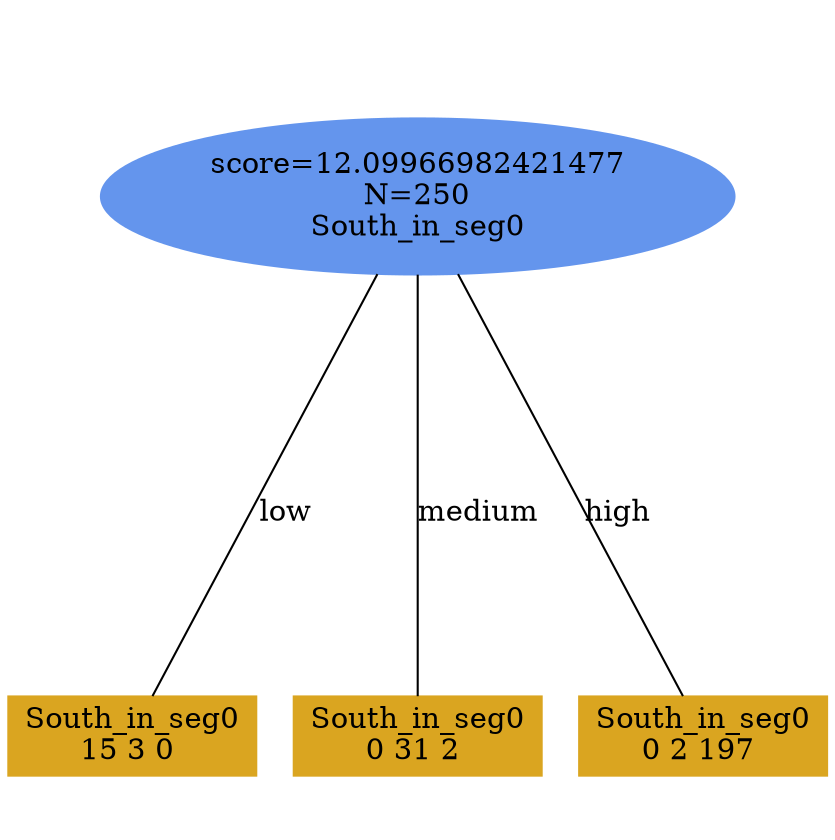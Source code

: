 digraph "DD" {
size = "7.5,10"
ratio=1.0;
center = true;
edge [dir = none];
{ rank = same; node [shape=ellipse, style=filled, color=cornflowerblue];"3266" [label="score=12.09966982421477\nN=250\nSouth_in_seg0"];}
{ rank = same; node [shape=box, style=filled, color=goldenrod];"3267" [label="South_in_seg0\n15 3 0 "];}
{ rank = same; node [shape=box, style=filled, color=goldenrod];"3268" [label="South_in_seg0\n0 31 2 "];}
{ rank = same; node [shape=box, style=filled, color=goldenrod];"3269" [label="South_in_seg0\n0 2 197 "];}
"3266" -> "3267" [label = "low"];
"3266" -> "3268" [label = "medium"];
"3266" -> "3269" [label = "high"];

}